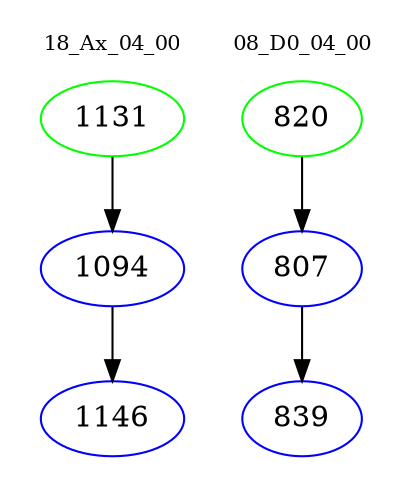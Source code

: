 digraph{
subgraph cluster_0 {
color = white
label = "18_Ax_04_00";
fontsize=10;
T0_1131 [label="1131", color="green"]
T0_1131 -> T0_1094 [color="black"]
T0_1094 [label="1094", color="blue"]
T0_1094 -> T0_1146 [color="black"]
T0_1146 [label="1146", color="blue"]
}
subgraph cluster_1 {
color = white
label = "08_D0_04_00";
fontsize=10;
T1_820 [label="820", color="green"]
T1_820 -> T1_807 [color="black"]
T1_807 [label="807", color="blue"]
T1_807 -> T1_839 [color="black"]
T1_839 [label="839", color="blue"]
}
}

